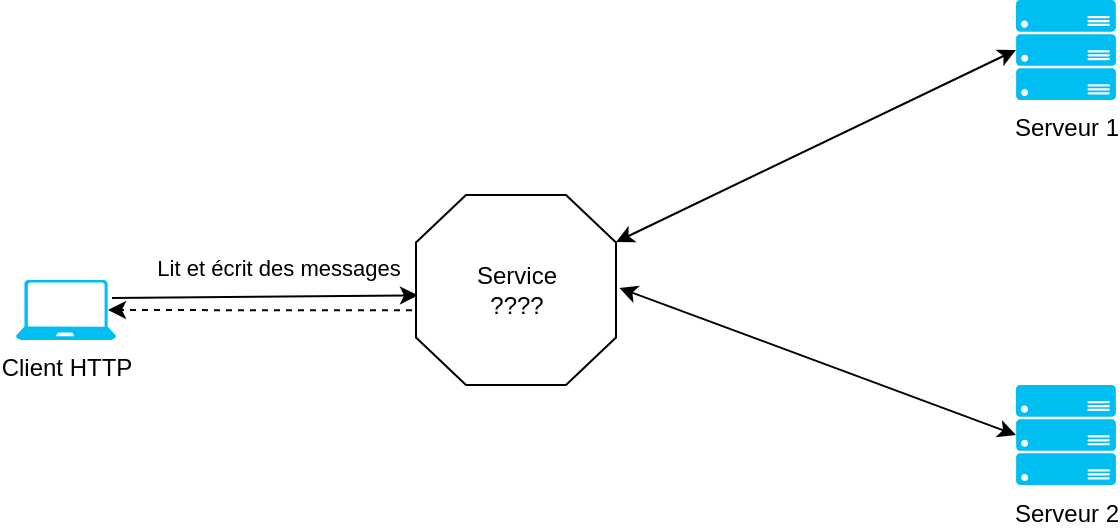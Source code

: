 <mxfile version="17.0.0" type="device"><diagram id="hgKMzffdjP7wMpuV3e5r" name="Page-1"><mxGraphModel dx="1106" dy="534" grid="1" gridSize="10" guides="1" tooltips="1" connect="1" arrows="1" fold="1" page="1" pageScale="1" pageWidth="850" pageHeight="1100" math="0" shadow="0"><root><mxCell id="0"/><mxCell id="1" parent="0"/><mxCell id="FD23MbmTOf5WjTjYxofJ-1" value="Client HTTP" style="verticalLabelPosition=bottom;html=1;verticalAlign=top;align=center;strokeColor=none;fillColor=#00BEF2;shape=mxgraph.azure.laptop;pointerEvents=1;" parent="1" vertex="1"><mxGeometry x="80" y="320" width="50" height="30" as="geometry"/></mxCell><mxCell id="FD23MbmTOf5WjTjYxofJ-2" value="" style="endArrow=classic;html=1;exitX=0.96;exitY=0.3;exitDx=0;exitDy=0;exitPerimeter=0;entryX=0.01;entryY=0.528;entryDx=0;entryDy=0;entryPerimeter=0;" parent="1" source="FD23MbmTOf5WjTjYxofJ-1" target="cfYmUac7HTGwaC3Mq4MX-1" edge="1"><mxGeometry width="50" height="50" relative="1" as="geometry"><mxPoint x="400" y="420" as="sourcePoint"/><mxPoint x="270" y="360" as="targetPoint"/><Array as="points"/></mxGeometry></mxCell><mxCell id="BVelakfelMz7CEoI4x5Y-1" value="Lit et écrit des messages" style="edgeLabel;html=1;align=center;verticalAlign=middle;resizable=0;points=[];" parent="FD23MbmTOf5WjTjYxofJ-2" vertex="1" connectable="0"><mxGeometry x="-0.155" relative="1" as="geometry"><mxPoint x="18" y="-15" as="offset"/></mxGeometry></mxCell><mxCell id="BVelakfelMz7CEoI4x5Y-3" style="edgeStyle=orthogonalEdgeStyle;rounded=0;orthogonalLoop=1;jettySize=auto;html=1;entryX=0.92;entryY=0.5;entryDx=0;entryDy=0;entryPerimeter=0;dashed=1;exitX=-0.02;exitY=0.606;exitDx=0;exitDy=0;exitPerimeter=0;" parent="1" source="cfYmUac7HTGwaC3Mq4MX-1" target="FD23MbmTOf5WjTjYxofJ-1" edge="1"><mxGeometry relative="1" as="geometry"><mxPoint x="250" y="380" as="sourcePoint"/></mxGeometry></mxCell><mxCell id="FD23MbmTOf5WjTjYxofJ-7" value="Serveur 1" style="verticalLabelPosition=bottom;html=1;verticalAlign=top;align=center;strokeColor=none;fillColor=#00BEF2;shape=mxgraph.azure.server_rack;" parent="1" vertex="1"><mxGeometry x="580" y="180" width="50" height="50" as="geometry"/></mxCell><mxCell id="cfYmUac7HTGwaC3Mq4MX-8" style="rounded=0;orthogonalLoop=1;jettySize=auto;html=1;entryX=0;entryY=0.5;entryDx=0;entryDy=0;entryPerimeter=0;endArrow=classic;endFill=1;startArrow=classic;startFill=1;" parent="1" source="cfYmUac7HTGwaC3Mq4MX-1" target="FD23MbmTOf5WjTjYxofJ-7" edge="1"><mxGeometry relative="1" as="geometry"/></mxCell><mxCell id="cfYmUac7HTGwaC3Mq4MX-1" value="Service&lt;br&gt;????" style="verticalLabelPosition=middle;verticalAlign=middle;html=1;shape=mxgraph.basic.polygon;polyCoords=[[0.25,0],[0.75,0],[1,0.25],[1,0.75],[0.75,1],[0.25,1],[0,0.75],[0,0.25]];polyline=0;labelPosition=center;align=center;" parent="1" vertex="1"><mxGeometry x="280" y="277.5" width="100" height="95" as="geometry"/></mxCell><mxCell id="cfYmUac7HTGwaC3Mq4MX-4" value="Serveur 2" style="verticalLabelPosition=bottom;html=1;verticalAlign=top;align=center;strokeColor=none;fillColor=#00BEF2;shape=mxgraph.azure.server_rack;" parent="1" vertex="1"><mxGeometry x="580" y="372.5" width="50" height="50" as="geometry"/></mxCell><mxCell id="cfYmUac7HTGwaC3Mq4MX-9" style="rounded=0;orthogonalLoop=1;jettySize=auto;html=1;entryX=0;entryY=0.5;entryDx=0;entryDy=0;entryPerimeter=0;endArrow=classic;endFill=1;startArrow=classic;startFill=1;exitX=1.017;exitY=0.489;exitDx=0;exitDy=0;exitPerimeter=0;" parent="1" source="cfYmUac7HTGwaC3Mq4MX-1" target="cfYmUac7HTGwaC3Mq4MX-4" edge="1"><mxGeometry relative="1" as="geometry"><mxPoint x="390" y="311" as="sourcePoint"/><mxPoint x="590" y="215" as="targetPoint"/></mxGeometry></mxCell></root></mxGraphModel></diagram></mxfile>